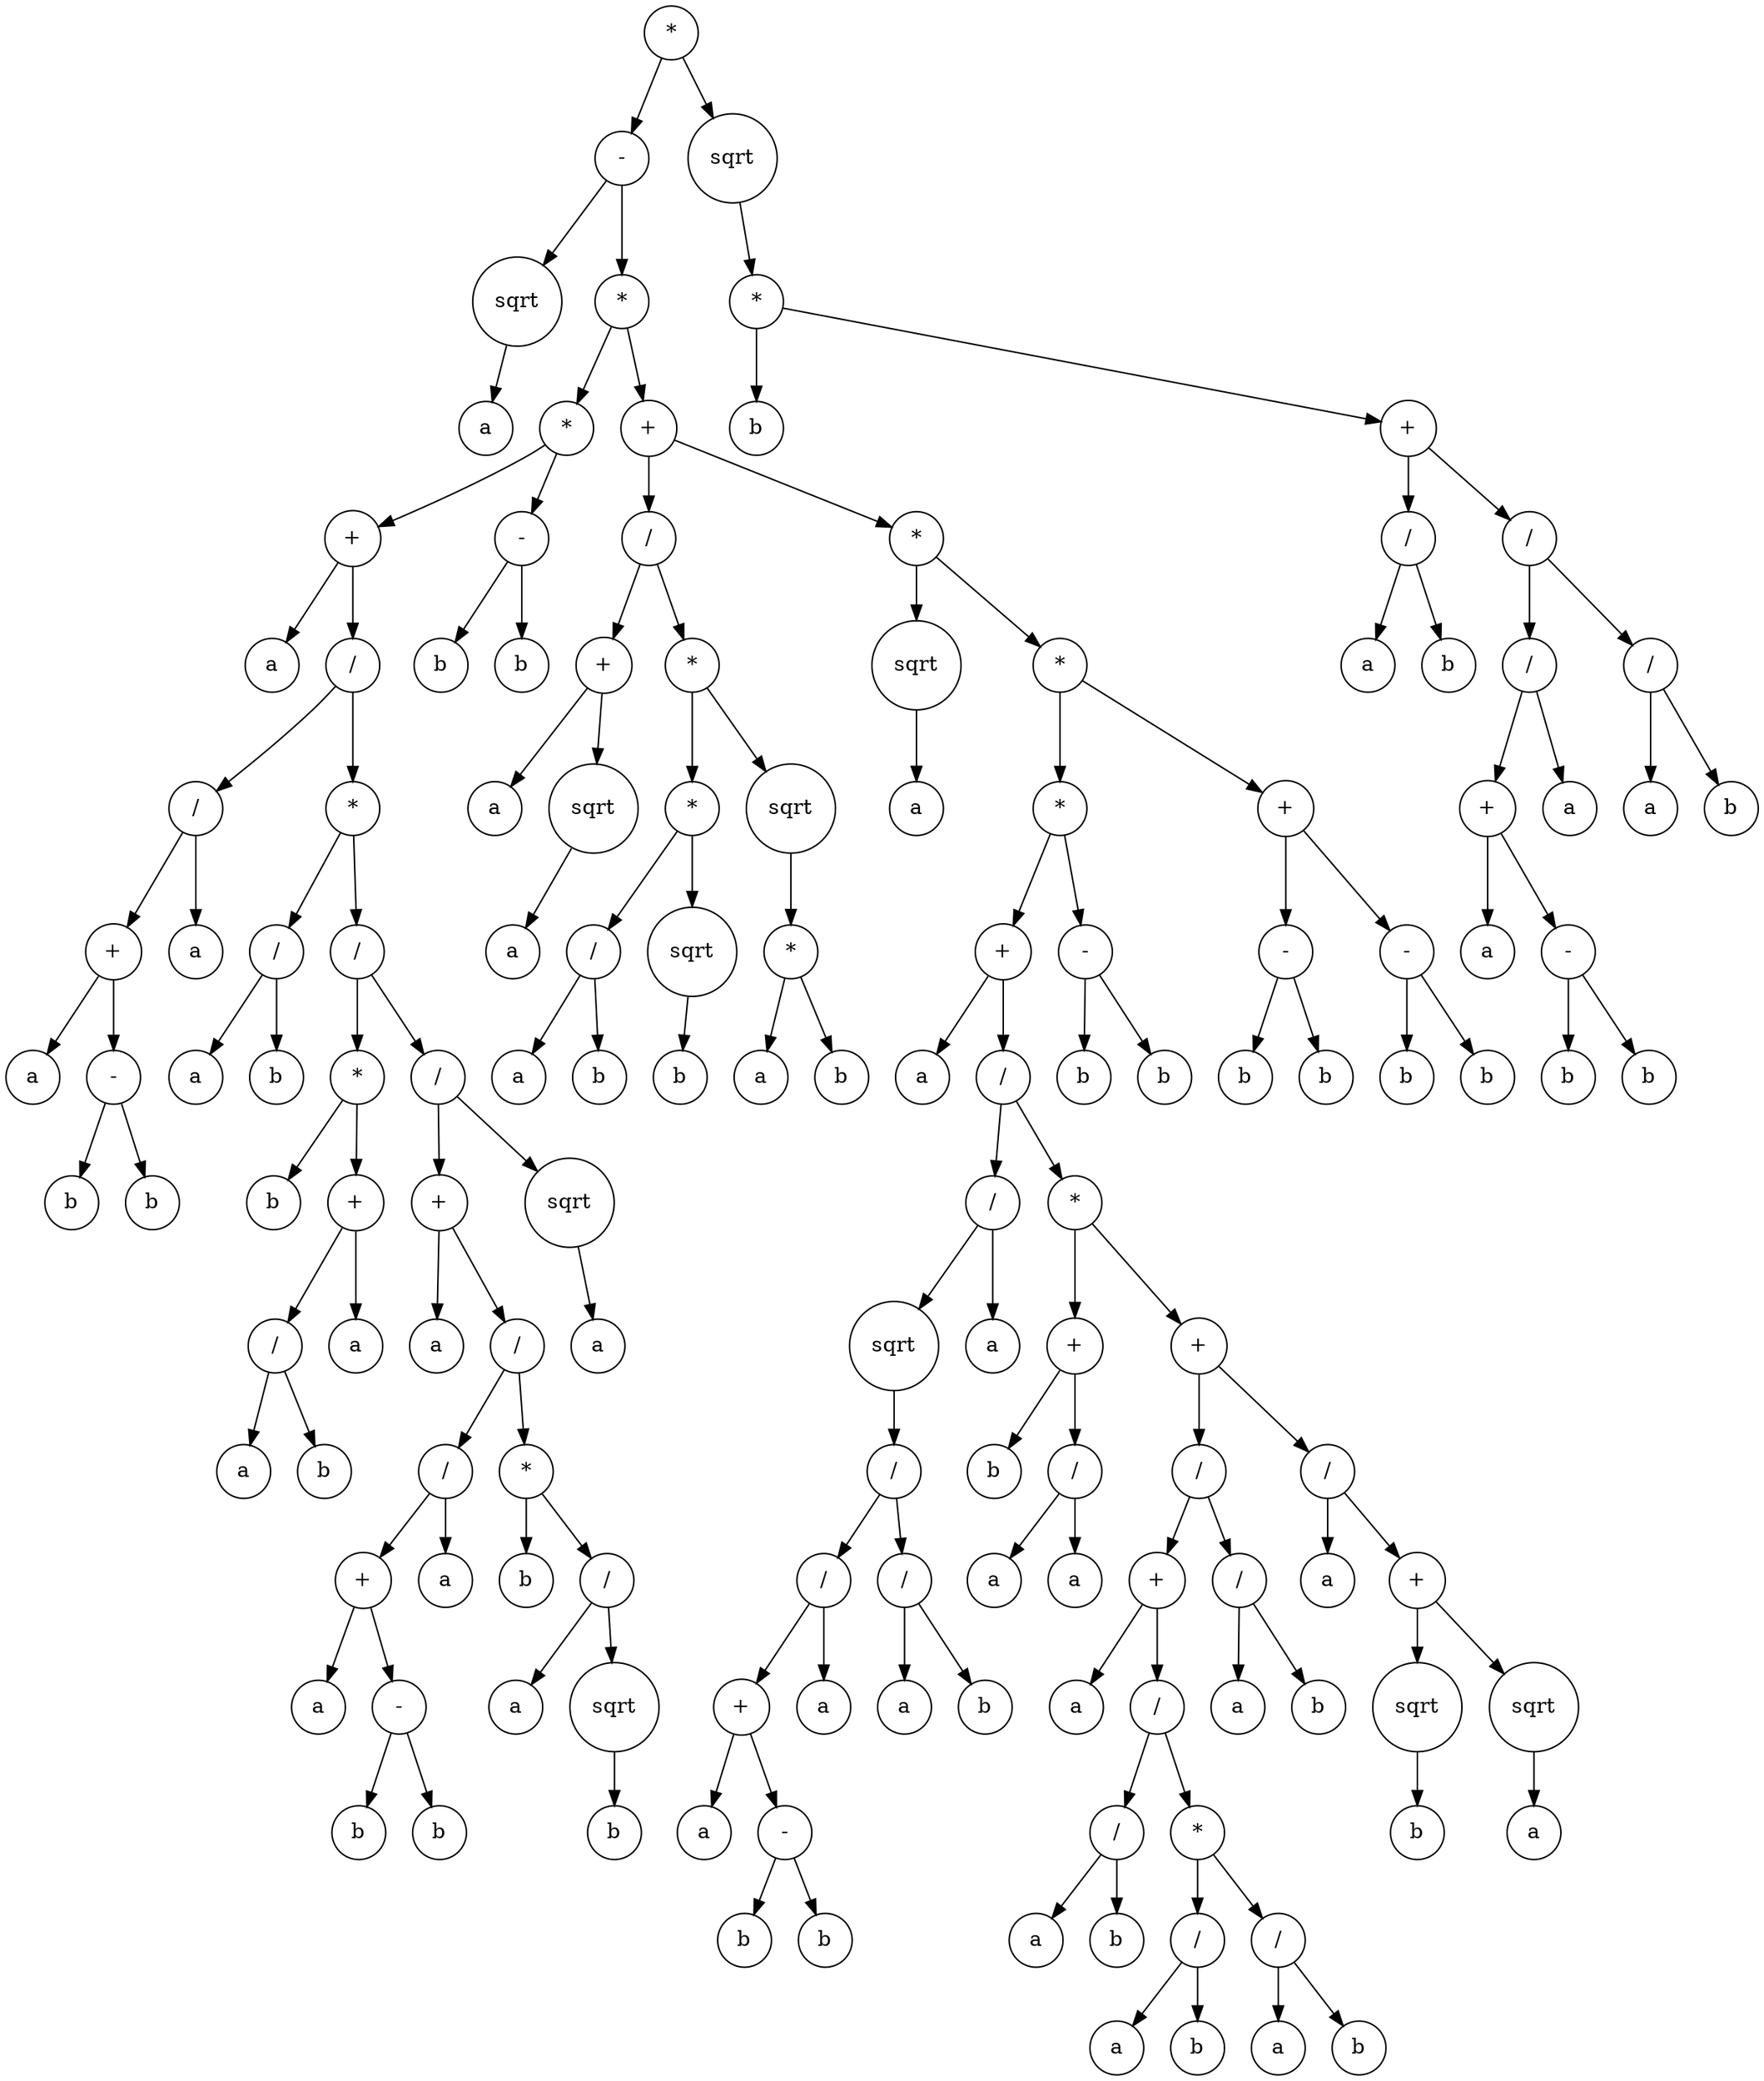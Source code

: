 digraph g {
graph [ordering=out];
node [shape=circle];
n[label = "*"];
n0[label = "-"];
n00[label = "sqrt"];
n000[label = "a"];
n00 -> n000;
n0 -> n00;
n01[label = "*"];
n010[label = "*"];
n0100[label = "+"];
n01000[label = "a"];
n0100 -> n01000;
n01001[label = "/"];
n010010[label = "/"];
n0100100[label = "+"];
n01001000[label = "a"];
n0100100 -> n01001000;
n01001001[label = "-"];
n010010010[label = "b"];
n01001001 -> n010010010;
n010010011[label = "b"];
n01001001 -> n010010011;
n0100100 -> n01001001;
n010010 -> n0100100;
n0100101[label = "a"];
n010010 -> n0100101;
n01001 -> n010010;
n010011[label = "*"];
n0100110[label = "/"];
n01001100[label = "a"];
n0100110 -> n01001100;
n01001101[label = "b"];
n0100110 -> n01001101;
n010011 -> n0100110;
n0100111[label = "/"];
n01001110[label = "*"];
n010011100[label = "b"];
n01001110 -> n010011100;
n010011101[label = "+"];
n0100111010[label = "/"];
n01001110100[label = "a"];
n0100111010 -> n01001110100;
n01001110101[label = "b"];
n0100111010 -> n01001110101;
n010011101 -> n0100111010;
n0100111011[label = "a"];
n010011101 -> n0100111011;
n01001110 -> n010011101;
n0100111 -> n01001110;
n01001111[label = "/"];
n010011110[label = "+"];
n0100111100[label = "a"];
n010011110 -> n0100111100;
n0100111101[label = "/"];
n01001111010[label = "/"];
n010011110100[label = "+"];
n0100111101000[label = "a"];
n010011110100 -> n0100111101000;
n0100111101001[label = "-"];
n01001111010010[label = "b"];
n0100111101001 -> n01001111010010;
n01001111010011[label = "b"];
n0100111101001 -> n01001111010011;
n010011110100 -> n0100111101001;
n01001111010 -> n010011110100;
n010011110101[label = "a"];
n01001111010 -> n010011110101;
n0100111101 -> n01001111010;
n01001111011[label = "*"];
n010011110110[label = "b"];
n01001111011 -> n010011110110;
n010011110111[label = "/"];
n0100111101110[label = "a"];
n010011110111 -> n0100111101110;
n0100111101111[label = "sqrt"];
n01001111011110[label = "b"];
n0100111101111 -> n01001111011110;
n010011110111 -> n0100111101111;
n01001111011 -> n010011110111;
n0100111101 -> n01001111011;
n010011110 -> n0100111101;
n01001111 -> n010011110;
n010011111[label = "sqrt"];
n0100111110[label = "a"];
n010011111 -> n0100111110;
n01001111 -> n010011111;
n0100111 -> n01001111;
n010011 -> n0100111;
n01001 -> n010011;
n0100 -> n01001;
n010 -> n0100;
n0101[label = "-"];
n01010[label = "b"];
n0101 -> n01010;
n01011[label = "b"];
n0101 -> n01011;
n010 -> n0101;
n01 -> n010;
n011[label = "+"];
n0110[label = "/"];
n01100[label = "+"];
n011000[label = "a"];
n01100 -> n011000;
n011001[label = "sqrt"];
n0110010[label = "a"];
n011001 -> n0110010;
n01100 -> n011001;
n0110 -> n01100;
n01101[label = "*"];
n011010[label = "*"];
n0110100[label = "/"];
n01101000[label = "a"];
n0110100 -> n01101000;
n01101001[label = "b"];
n0110100 -> n01101001;
n011010 -> n0110100;
n0110101[label = "sqrt"];
n01101010[label = "b"];
n0110101 -> n01101010;
n011010 -> n0110101;
n01101 -> n011010;
n011011[label = "sqrt"];
n0110110[label = "*"];
n01101100[label = "a"];
n0110110 -> n01101100;
n01101101[label = "b"];
n0110110 -> n01101101;
n011011 -> n0110110;
n01101 -> n011011;
n0110 -> n01101;
n011 -> n0110;
n0111[label = "*"];
n01110[label = "sqrt"];
n011100[label = "a"];
n01110 -> n011100;
n0111 -> n01110;
n01111[label = "*"];
n011110[label = "*"];
n0111100[label = "+"];
n01111000[label = "a"];
n0111100 -> n01111000;
n01111001[label = "/"];
n011110010[label = "/"];
n0111100100[label = "sqrt"];
n01111001000[label = "/"];
n011110010000[label = "/"];
n0111100100000[label = "+"];
n01111001000000[label = "a"];
n0111100100000 -> n01111001000000;
n01111001000001[label = "-"];
n011110010000010[label = "b"];
n01111001000001 -> n011110010000010;
n011110010000011[label = "b"];
n01111001000001 -> n011110010000011;
n0111100100000 -> n01111001000001;
n011110010000 -> n0111100100000;
n0111100100001[label = "a"];
n011110010000 -> n0111100100001;
n01111001000 -> n011110010000;
n011110010001[label = "/"];
n0111100100010[label = "a"];
n011110010001 -> n0111100100010;
n0111100100011[label = "b"];
n011110010001 -> n0111100100011;
n01111001000 -> n011110010001;
n0111100100 -> n01111001000;
n011110010 -> n0111100100;
n0111100101[label = "a"];
n011110010 -> n0111100101;
n01111001 -> n011110010;
n011110011[label = "*"];
n0111100110[label = "+"];
n01111001100[label = "b"];
n0111100110 -> n01111001100;
n01111001101[label = "/"];
n011110011010[label = "a"];
n01111001101 -> n011110011010;
n011110011011[label = "a"];
n01111001101 -> n011110011011;
n0111100110 -> n01111001101;
n011110011 -> n0111100110;
n0111100111[label = "+"];
n01111001110[label = "/"];
n011110011100[label = "+"];
n0111100111000[label = "a"];
n011110011100 -> n0111100111000;
n0111100111001[label = "/"];
n01111001110010[label = "/"];
n011110011100100[label = "a"];
n01111001110010 -> n011110011100100;
n011110011100101[label = "b"];
n01111001110010 -> n011110011100101;
n0111100111001 -> n01111001110010;
n01111001110011[label = "*"];
n011110011100110[label = "/"];
n0111100111001100[label = "a"];
n011110011100110 -> n0111100111001100;
n0111100111001101[label = "b"];
n011110011100110 -> n0111100111001101;
n01111001110011 -> n011110011100110;
n011110011100111[label = "/"];
n0111100111001110[label = "a"];
n011110011100111 -> n0111100111001110;
n0111100111001111[label = "b"];
n011110011100111 -> n0111100111001111;
n01111001110011 -> n011110011100111;
n0111100111001 -> n01111001110011;
n011110011100 -> n0111100111001;
n01111001110 -> n011110011100;
n011110011101[label = "/"];
n0111100111010[label = "a"];
n011110011101 -> n0111100111010;
n0111100111011[label = "b"];
n011110011101 -> n0111100111011;
n01111001110 -> n011110011101;
n0111100111 -> n01111001110;
n01111001111[label = "/"];
n011110011110[label = "a"];
n01111001111 -> n011110011110;
n011110011111[label = "+"];
n0111100111110[label = "sqrt"];
n01111001111100[label = "b"];
n0111100111110 -> n01111001111100;
n011110011111 -> n0111100111110;
n0111100111111[label = "sqrt"];
n01111001111110[label = "a"];
n0111100111111 -> n01111001111110;
n011110011111 -> n0111100111111;
n01111001111 -> n011110011111;
n0111100111 -> n01111001111;
n011110011 -> n0111100111;
n01111001 -> n011110011;
n0111100 -> n01111001;
n011110 -> n0111100;
n0111101[label = "-"];
n01111010[label = "b"];
n0111101 -> n01111010;
n01111011[label = "b"];
n0111101 -> n01111011;
n011110 -> n0111101;
n01111 -> n011110;
n011111[label = "+"];
n0111110[label = "-"];
n01111100[label = "b"];
n0111110 -> n01111100;
n01111101[label = "b"];
n0111110 -> n01111101;
n011111 -> n0111110;
n0111111[label = "-"];
n01111110[label = "b"];
n0111111 -> n01111110;
n01111111[label = "b"];
n0111111 -> n01111111;
n011111 -> n0111111;
n01111 -> n011111;
n0111 -> n01111;
n011 -> n0111;
n01 -> n011;
n0 -> n01;
n -> n0;
n1[label = "sqrt"];
n10[label = "*"];
n100[label = "b"];
n10 -> n100;
n101[label = "+"];
n1010[label = "/"];
n10100[label = "a"];
n1010 -> n10100;
n10101[label = "b"];
n1010 -> n10101;
n101 -> n1010;
n1011[label = "/"];
n10110[label = "/"];
n101100[label = "+"];
n1011000[label = "a"];
n101100 -> n1011000;
n1011001[label = "-"];
n10110010[label = "b"];
n1011001 -> n10110010;
n10110011[label = "b"];
n1011001 -> n10110011;
n101100 -> n1011001;
n10110 -> n101100;
n101101[label = "a"];
n10110 -> n101101;
n1011 -> n10110;
n10111[label = "/"];
n101110[label = "a"];
n10111 -> n101110;
n101111[label = "b"];
n10111 -> n101111;
n1011 -> n10111;
n101 -> n1011;
n10 -> n101;
n1 -> n10;
n -> n1;
}
